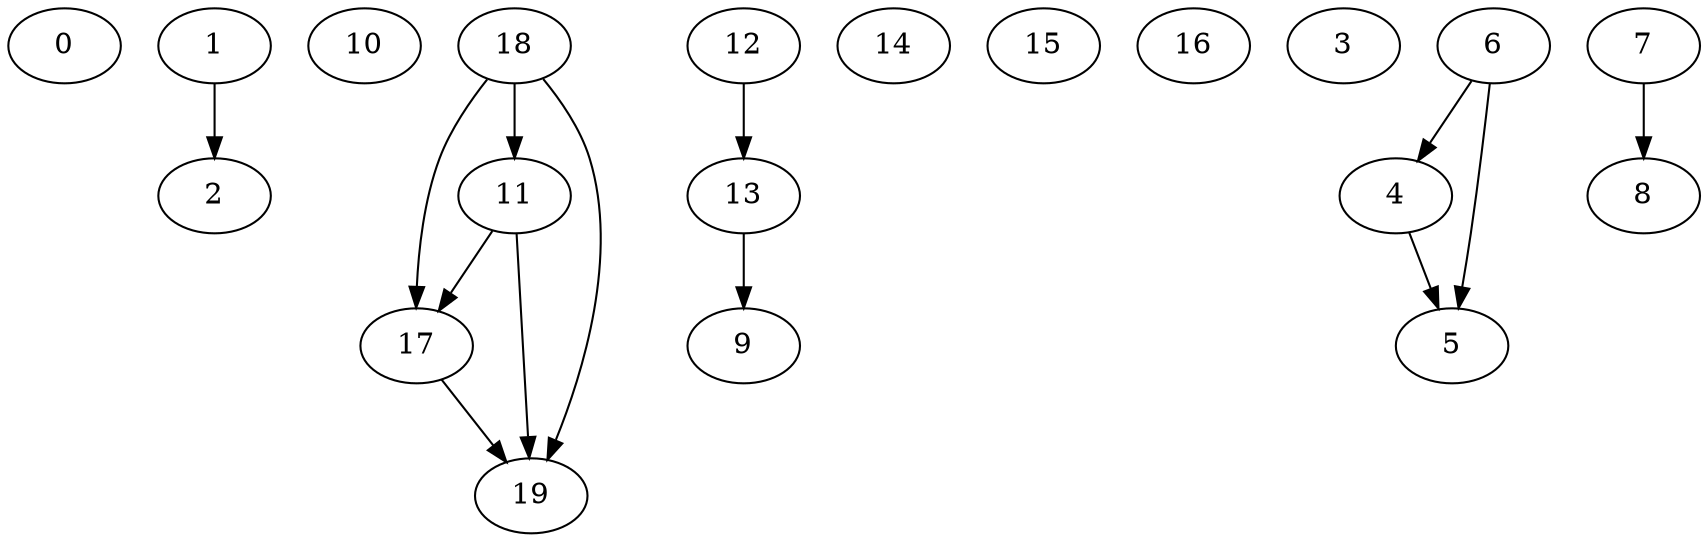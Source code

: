 digraph g
{

  /* list of nodes */
  "0";
  "1";
  "10";
  "11";
  "12";
  "13";
  "14";
  "15";
  "16";
  "17";
  "18";
  "19";
  "2";
  "3";
  "4";
  "5";
  "6";
  "7";
  "8";
  "9";

  /* list of edges */
  "11" -> "17";
  "11" -> "19";
  "1" -> "2";
  "12" -> "13";
  "13" -> "9";
  "17" -> "19";
  "18" -> "11";
  "18" -> "17";
  "18" -> "19";
  "4" -> "5";
  "6" -> "4";
  "6" -> "5";
  "7" -> "8";
}
